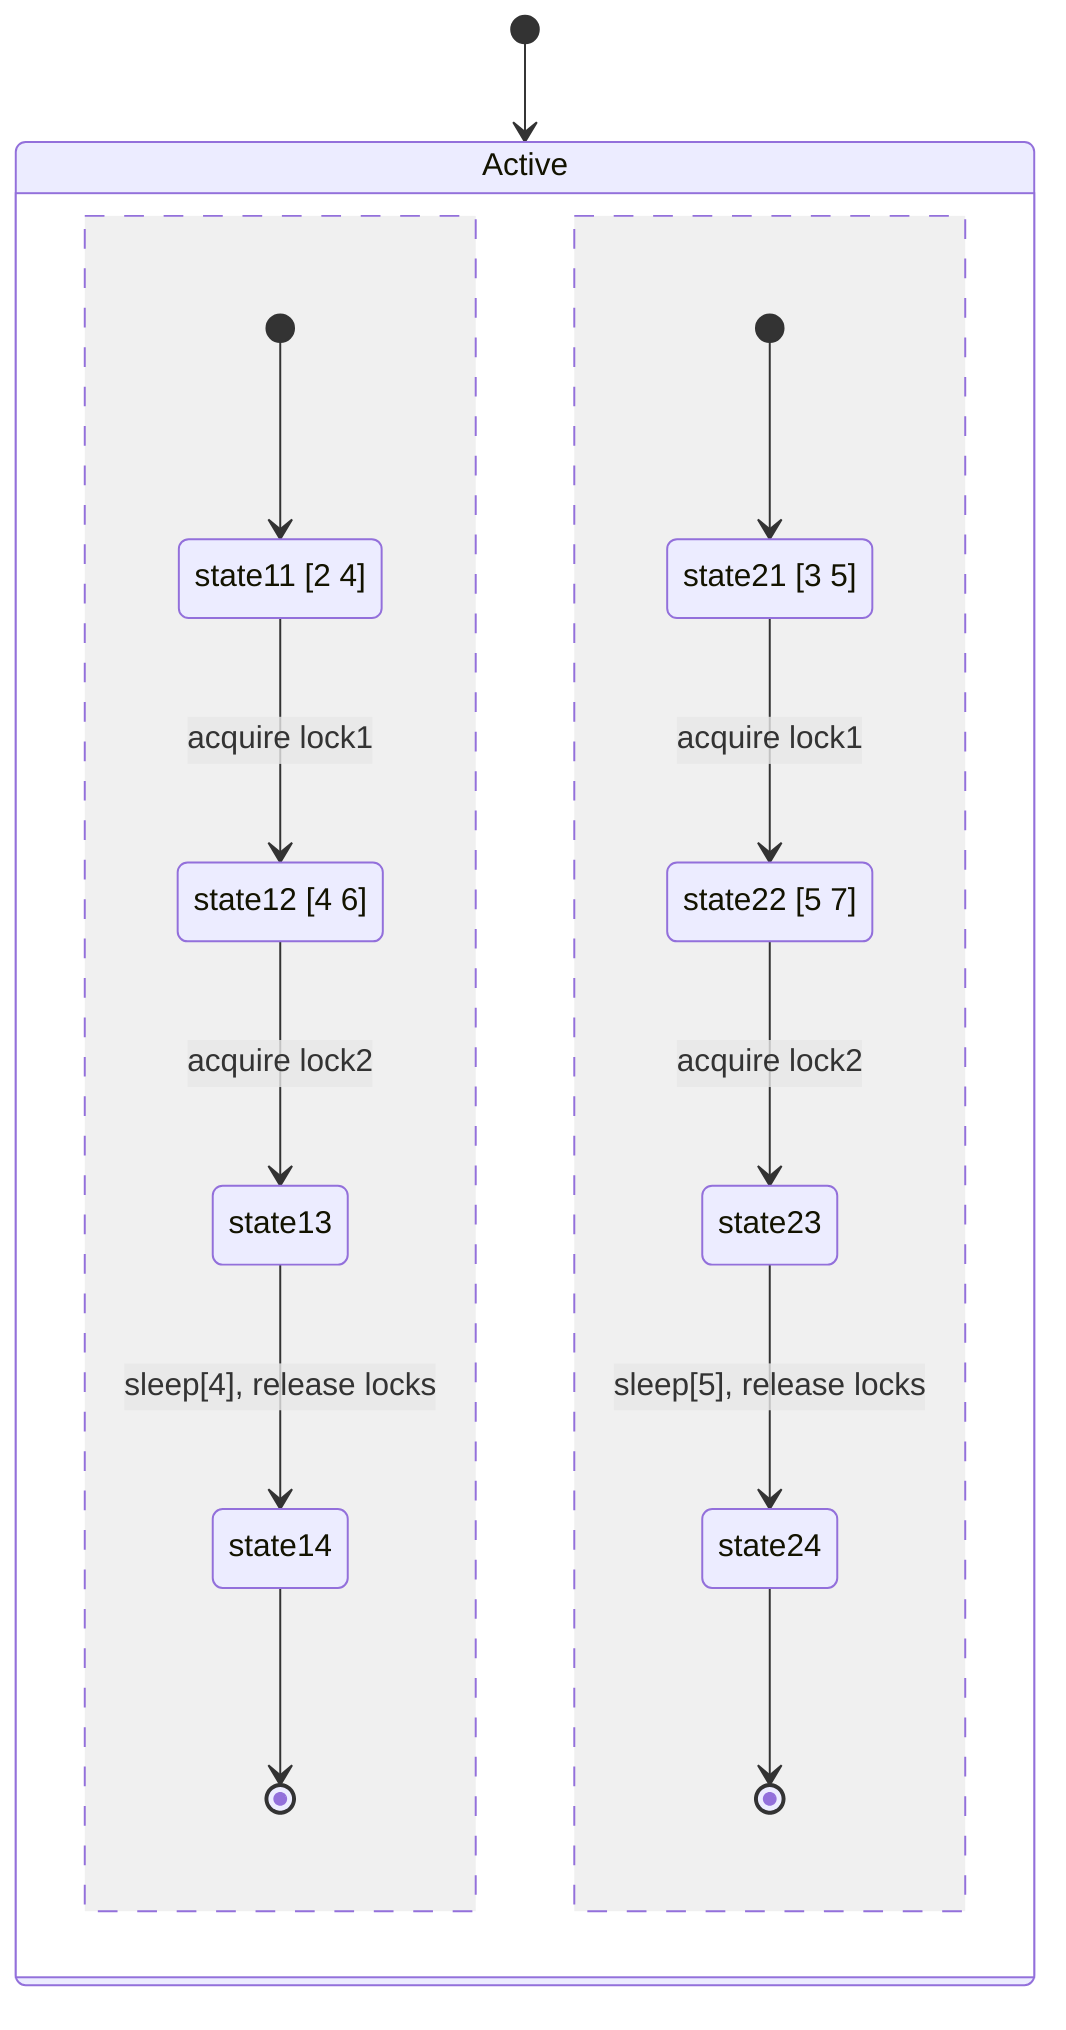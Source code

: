 stateDiagram-v2

    state "state11 [2 4]" as state11
    state "state12 [4 6]" as state12
    state "state21 [3 5]" as state21
    state "state22 [5 7]" as state22

    [*] --> Active
    state Active {
        [*] --> state11
        state11 --> state12: acquire lock1
        state12 --> state13: acquire lock2
        state13 --> state14: sleep[4], release locks
        state14 --> [*]
        --
        [*] --> state21
        state21 --> state22: acquire lock1
        state22 --> state23: acquire lock2
        state23 --> state24: sleep[5], release locks
        state24 --> [*]
    }